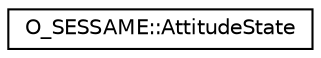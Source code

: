 digraph "Graphical Class Hierarchy"
{
 // LATEX_PDF_SIZE
  edge [fontname="Helvetica",fontsize="10",labelfontname="Helvetica",labelfontsize="10"];
  node [fontname="Helvetica",fontsize="10",shape=record];
  rankdir="LR";
  Node0 [label="O_SESSAME::AttitudeState",height=0.2,width=0.4,color="black", fillcolor="white", style="filled",URL="$classO__SESSAME_1_1AttitudeState.html",tooltip=" "];
}
